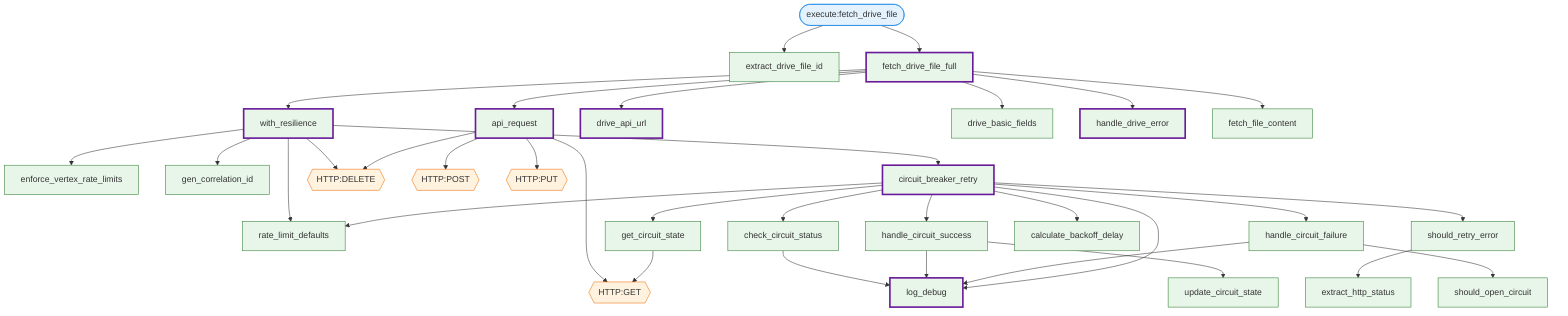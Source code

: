 flowchart TD
  execute_fetch_drive_file([execute:fetch_drive_file])
  extract_drive_file_id[extract_drive_file_id]
  fetch_drive_file_full[fetch_drive_file_full]
  with_resilience[with_resilience]
  rate_limit_defaults[rate_limit_defaults]
  enforce_vertex_rate_limits[enforce_vertex_rate_limits]
  gen_correlation_id[gen_correlation_id]
  circuit_breaker_retry[circuit_breaker_retry]
  get_circuit_state[get_circuit_state]
  HTTP_GET{{HTTP:GET}}
  check_circuit_status[check_circuit_status]
  log_debug[log_debug]
  handle_circuit_success[handle_circuit_success]
  update_circuit_state[update_circuit_state]
  should_retry_error[should_retry_error]
  extract_http_status[extract_http_status]
  calculate_backoff_delay[calculate_backoff_delay]
  handle_circuit_failure[handle_circuit_failure]
  should_open_circuit[should_open_circuit]
  HTTP_DELETE{{HTTP:DELETE}}
  api_request[api_request]
  HTTP_POST{{HTTP:POST}}
  HTTP_PUT{{HTTP:PUT}}
  drive_api_url[drive_api_url]
  drive_basic_fields[drive_basic_fields]
  handle_drive_error[handle_drive_error]
  fetch_file_content[fetch_file_content]
  execute_fetch_drive_file --> extract_drive_file_id
  execute_fetch_drive_file --> fetch_drive_file_full
  with_resilience --> rate_limit_defaults
  with_resilience --> enforce_vertex_rate_limits
  with_resilience --> gen_correlation_id
  with_resilience --> circuit_breaker_retry
  with_resilience --> HTTP_DELETE
  api_request --> HTTP_GET
  api_request --> HTTP_POST
  api_request --> HTTP_PUT
  api_request --> HTTP_DELETE
  get_circuit_state --> HTTP_GET
  check_circuit_status --> log_debug
  should_retry_error --> extract_http_status
  handle_circuit_success --> update_circuit_state
  handle_circuit_success --> log_debug
  handle_circuit_failure --> should_open_circuit
  handle_circuit_failure --> log_debug
  circuit_breaker_retry --> rate_limit_defaults
  circuit_breaker_retry --> get_circuit_state
  circuit_breaker_retry --> check_circuit_status
  circuit_breaker_retry --> handle_circuit_success
  circuit_breaker_retry --> should_retry_error
  circuit_breaker_retry --> calculate_backoff_delay
  circuit_breaker_retry --> log_debug
  circuit_breaker_retry --> handle_circuit_failure
  fetch_drive_file_full --> with_resilience
  fetch_drive_file_full --> api_request
  fetch_drive_file_full --> drive_api_url
  fetch_drive_file_full --> drive_basic_fields
  fetch_drive_file_full --> handle_drive_error
  fetch_drive_file_full --> fetch_file_content
  classDef action fill:#E3F2FD,stroke:#1E88E5,stroke-width:1px;
  classDef method fill:#E8F5E9,stroke:#2E7D32,stroke-width:1px;
  classDef http   fill:#FFF3E0,stroke:#EF6C00,stroke-width:1px;
  classDef hot stroke:#6A1B9A,stroke-width:3px;
  classDef cycle stroke:#C62828,stroke-width:3px;
  classDef unused fill:#ECECEC,color:#6B7280,stroke:#9CA3AF;
  classDef undef stroke-dasharray:4 2,stroke:#EF4444;
  class execute_fetch_drive_file action;
  class extract_drive_file_id method;
  class fetch_drive_file_full method;
  class with_resilience method;
  class rate_limit_defaults method;
  class enforce_vertex_rate_limits method;
  class gen_correlation_id method;
  class circuit_breaker_retry method;
  class get_circuit_state method;
  class check_circuit_status method;
  class log_debug method;
  class handle_circuit_success method;
  class update_circuit_state method;
  class should_retry_error method;
  class extract_http_status method;
  class calculate_backoff_delay method;
  class handle_circuit_failure method;
  class should_open_circuit method;
  class api_request method;
  class drive_api_url method;
  class drive_basic_fields method;
  class handle_drive_error method;
  class fetch_file_content method;
  class HTTP_GET http;
  class HTTP_DELETE http;
  class HTTP_POST http;
  class HTTP_PUT http;
  class fetch_drive_file_full hot;
  class with_resilience hot;
  class api_request hot;
  class drive_api_url hot;
  class handle_drive_error hot;
  class circuit_breaker_retry hot;
  class log_debug hot;